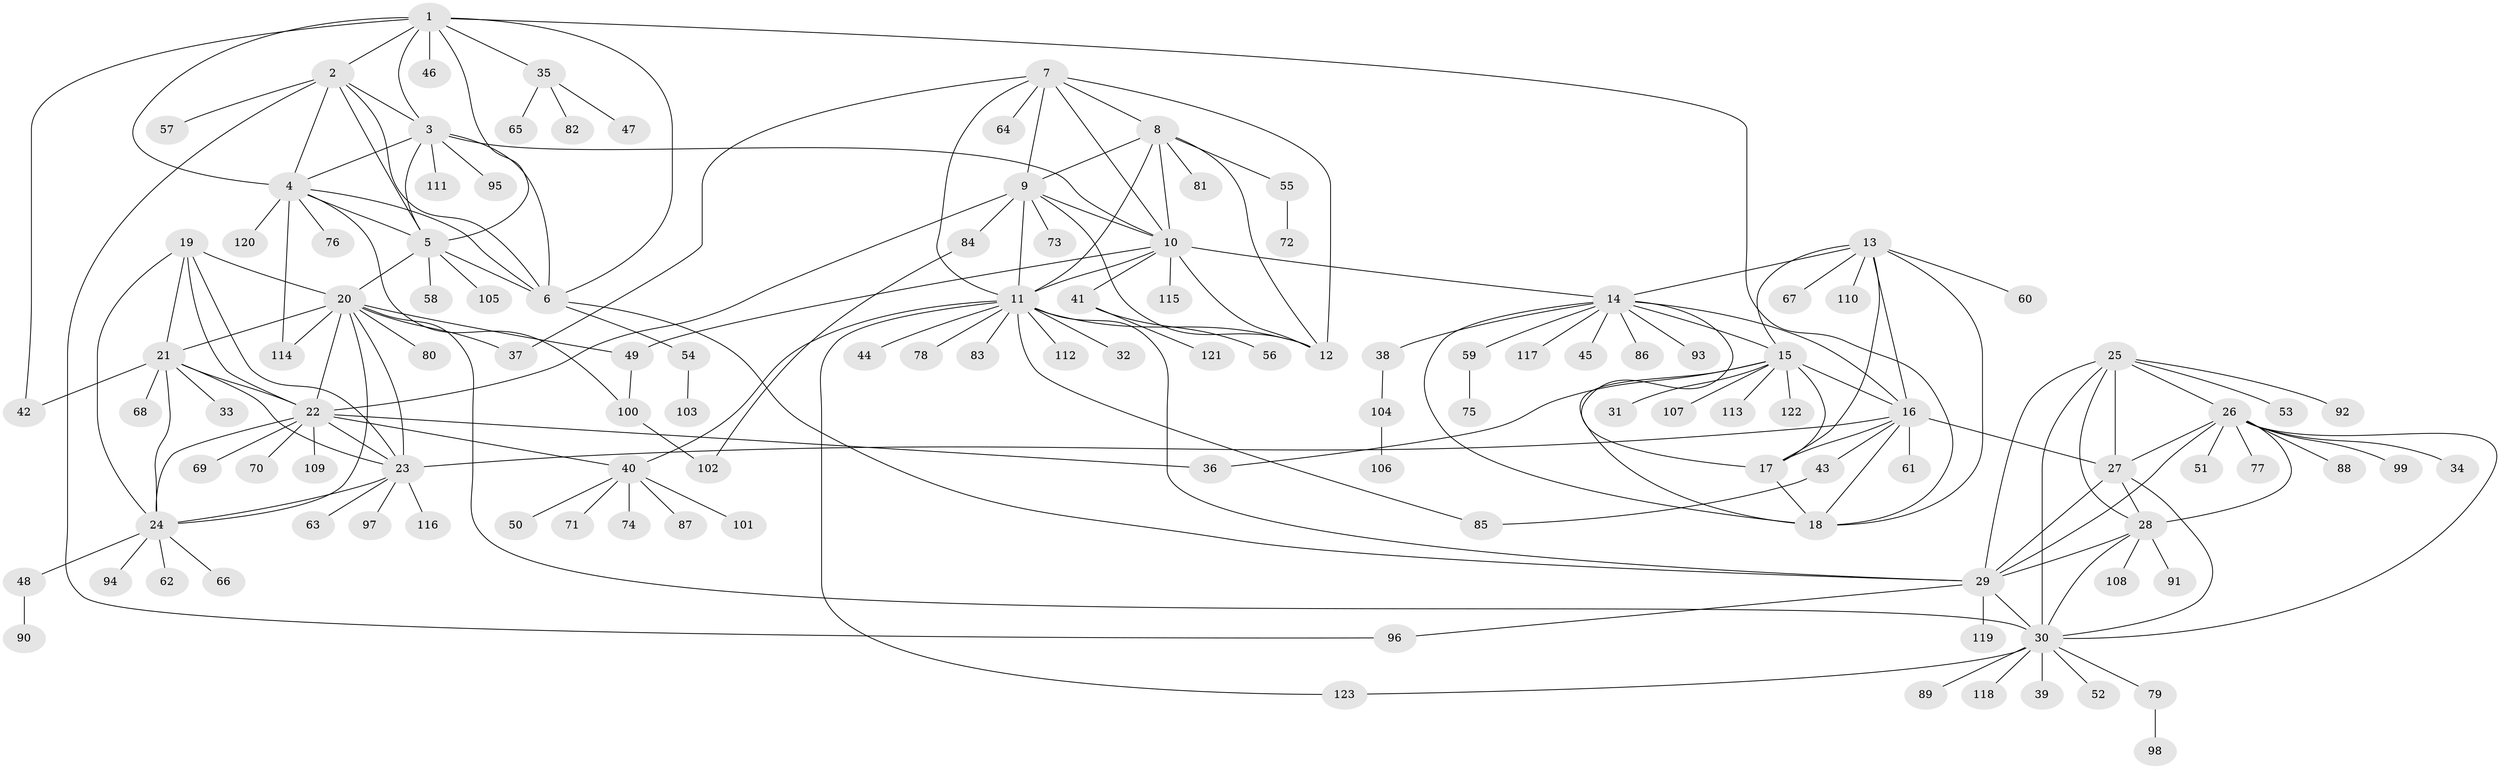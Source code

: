 // coarse degree distribution, {7: 0.04395604395604396, 5: 0.054945054945054944, 10: 0.02197802197802198, 6: 0.054945054945054944, 11: 0.01098901098901099, 13: 0.02197802197802198, 4: 0.03296703296703297, 8: 0.03296703296703297, 9: 0.01098901098901099, 15: 0.01098901098901099, 1: 0.6043956043956044, 3: 0.01098901098901099, 2: 0.08791208791208792}
// Generated by graph-tools (version 1.1) at 2025/24/03/03/25 07:24:09]
// undirected, 123 vertices, 189 edges
graph export_dot {
graph [start="1"]
  node [color=gray90,style=filled];
  1;
  2;
  3;
  4;
  5;
  6;
  7;
  8;
  9;
  10;
  11;
  12;
  13;
  14;
  15;
  16;
  17;
  18;
  19;
  20;
  21;
  22;
  23;
  24;
  25;
  26;
  27;
  28;
  29;
  30;
  31;
  32;
  33;
  34;
  35;
  36;
  37;
  38;
  39;
  40;
  41;
  42;
  43;
  44;
  45;
  46;
  47;
  48;
  49;
  50;
  51;
  52;
  53;
  54;
  55;
  56;
  57;
  58;
  59;
  60;
  61;
  62;
  63;
  64;
  65;
  66;
  67;
  68;
  69;
  70;
  71;
  72;
  73;
  74;
  75;
  76;
  77;
  78;
  79;
  80;
  81;
  82;
  83;
  84;
  85;
  86;
  87;
  88;
  89;
  90;
  91;
  92;
  93;
  94;
  95;
  96;
  97;
  98;
  99;
  100;
  101;
  102;
  103;
  104;
  105;
  106;
  107;
  108;
  109;
  110;
  111;
  112;
  113;
  114;
  115;
  116;
  117;
  118;
  119;
  120;
  121;
  122;
  123;
  1 -- 2;
  1 -- 3;
  1 -- 4;
  1 -- 5;
  1 -- 6;
  1 -- 18;
  1 -- 35;
  1 -- 42;
  1 -- 46;
  2 -- 3;
  2 -- 4;
  2 -- 5;
  2 -- 6;
  2 -- 57;
  2 -- 96;
  3 -- 4;
  3 -- 5;
  3 -- 6;
  3 -- 10;
  3 -- 95;
  3 -- 111;
  4 -- 5;
  4 -- 6;
  4 -- 76;
  4 -- 100;
  4 -- 114;
  4 -- 120;
  5 -- 6;
  5 -- 20;
  5 -- 58;
  5 -- 105;
  6 -- 29;
  6 -- 54;
  7 -- 8;
  7 -- 9;
  7 -- 10;
  7 -- 11;
  7 -- 12;
  7 -- 37;
  7 -- 64;
  8 -- 9;
  8 -- 10;
  8 -- 11;
  8 -- 12;
  8 -- 55;
  8 -- 81;
  9 -- 10;
  9 -- 11;
  9 -- 12;
  9 -- 22;
  9 -- 73;
  9 -- 84;
  10 -- 11;
  10 -- 12;
  10 -- 14;
  10 -- 41;
  10 -- 49;
  10 -- 115;
  11 -- 12;
  11 -- 29;
  11 -- 32;
  11 -- 40;
  11 -- 44;
  11 -- 78;
  11 -- 83;
  11 -- 85;
  11 -- 112;
  11 -- 123;
  13 -- 14;
  13 -- 15;
  13 -- 16;
  13 -- 17;
  13 -- 18;
  13 -- 60;
  13 -- 67;
  13 -- 110;
  14 -- 15;
  14 -- 16;
  14 -- 17;
  14 -- 18;
  14 -- 38;
  14 -- 45;
  14 -- 59;
  14 -- 86;
  14 -- 93;
  14 -- 117;
  15 -- 16;
  15 -- 17;
  15 -- 18;
  15 -- 31;
  15 -- 36;
  15 -- 107;
  15 -- 113;
  15 -- 122;
  16 -- 17;
  16 -- 18;
  16 -- 23;
  16 -- 27;
  16 -- 43;
  16 -- 61;
  17 -- 18;
  19 -- 20;
  19 -- 21;
  19 -- 22;
  19 -- 23;
  19 -- 24;
  20 -- 21;
  20 -- 22;
  20 -- 23;
  20 -- 24;
  20 -- 30;
  20 -- 37;
  20 -- 49;
  20 -- 80;
  20 -- 114;
  21 -- 22;
  21 -- 23;
  21 -- 24;
  21 -- 33;
  21 -- 42;
  21 -- 68;
  22 -- 23;
  22 -- 24;
  22 -- 36;
  22 -- 40;
  22 -- 69;
  22 -- 70;
  22 -- 109;
  23 -- 24;
  23 -- 63;
  23 -- 97;
  23 -- 116;
  24 -- 48;
  24 -- 62;
  24 -- 66;
  24 -- 94;
  25 -- 26;
  25 -- 27;
  25 -- 28;
  25 -- 29;
  25 -- 30;
  25 -- 53;
  25 -- 92;
  26 -- 27;
  26 -- 28;
  26 -- 29;
  26 -- 30;
  26 -- 34;
  26 -- 51;
  26 -- 77;
  26 -- 88;
  26 -- 99;
  27 -- 28;
  27 -- 29;
  27 -- 30;
  28 -- 29;
  28 -- 30;
  28 -- 91;
  28 -- 108;
  29 -- 30;
  29 -- 96;
  29 -- 119;
  30 -- 39;
  30 -- 52;
  30 -- 79;
  30 -- 89;
  30 -- 118;
  30 -- 123;
  35 -- 47;
  35 -- 65;
  35 -- 82;
  38 -- 104;
  40 -- 50;
  40 -- 71;
  40 -- 74;
  40 -- 87;
  40 -- 101;
  41 -- 56;
  41 -- 121;
  43 -- 85;
  48 -- 90;
  49 -- 100;
  54 -- 103;
  55 -- 72;
  59 -- 75;
  79 -- 98;
  84 -- 102;
  100 -- 102;
  104 -- 106;
}
